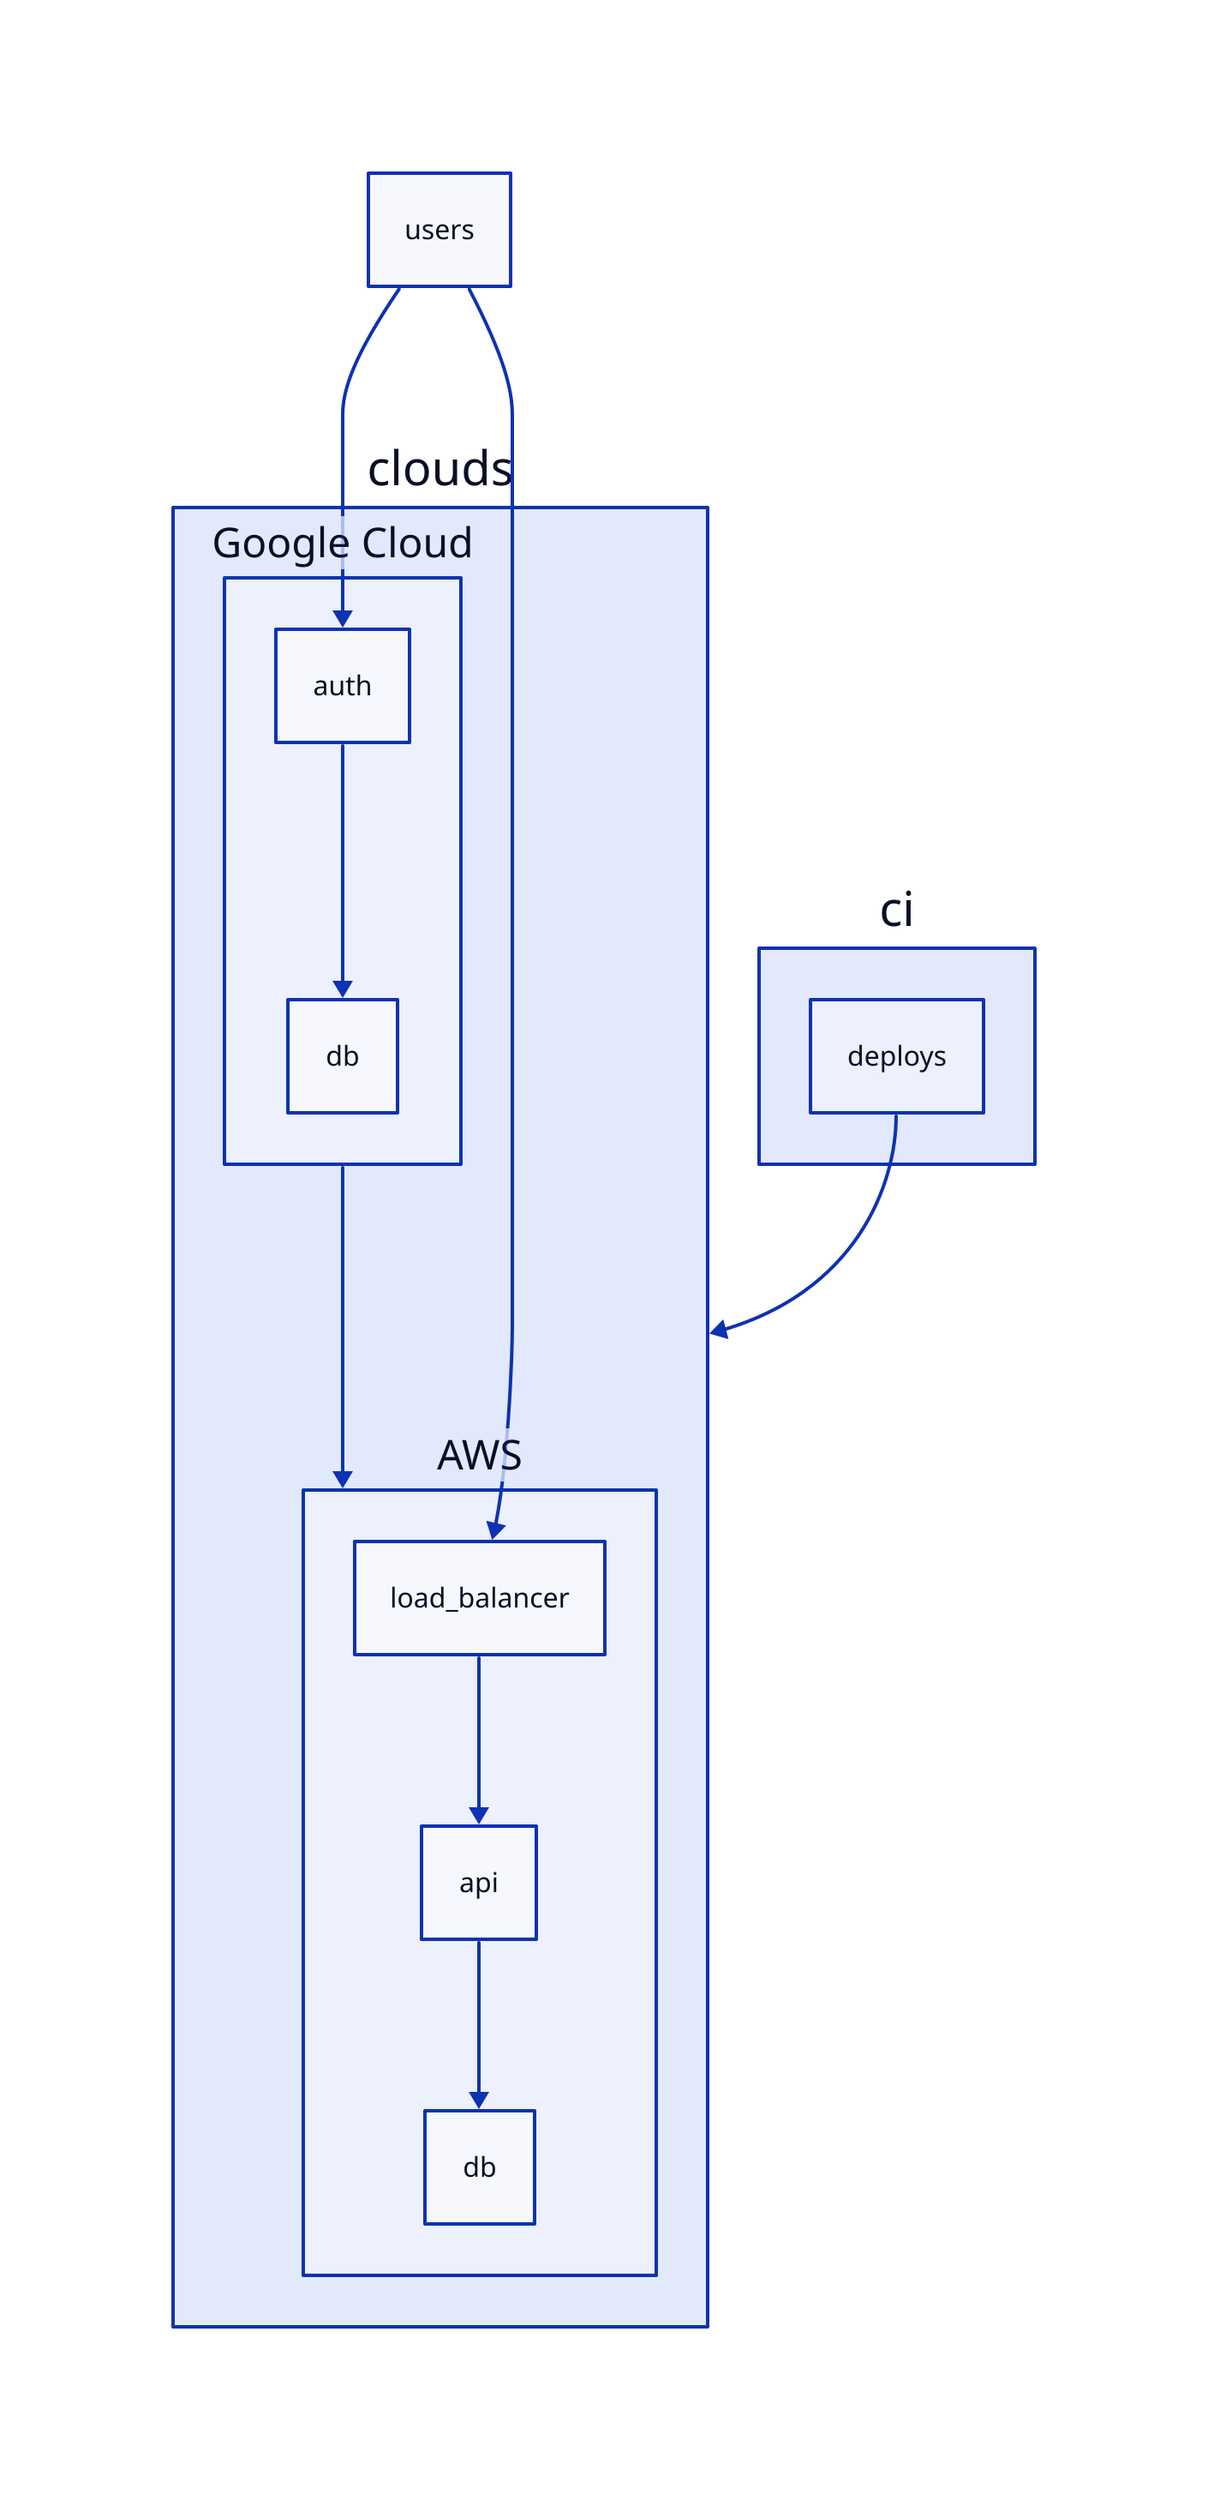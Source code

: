 clouds: {
  aws: AWS {
    load_balancer -> api
    api -> db
  }
  gcloud: Google Cloud {
    auth -> db
  }

  gcloud -> aws
}

users -> clouds.aws.load_balancer
users -> clouds.gcloud.auth

ci.deploys -> clouds
